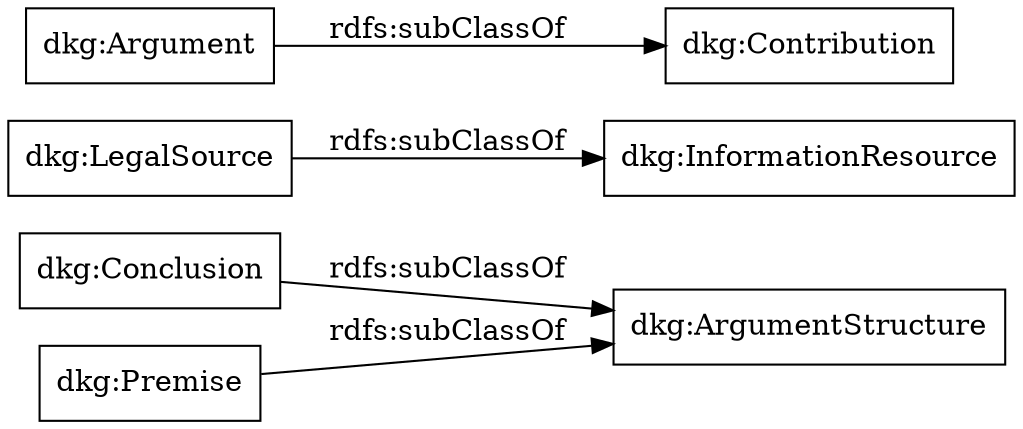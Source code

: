 digraph ar2dtool_diagram { 
rankdir=LR;
size="1000"
node [shape = rectangle, color="black"]; "dkg:Conclusion" "dkg:LegalSource" "dkg:Argument" "dkg:InformationResource" "dkg:Contribution" "dkg:ArgumentStructure" "dkg:Premise" ; /*classes style*/
	"dkg:Premise" -> "dkg:ArgumentStructure" [ label = "rdfs:subClassOf" ];
	"dkg:Argument" -> "dkg:Contribution" [ label = "rdfs:subClassOf" ];
	"dkg:LegalSource" -> "dkg:InformationResource" [ label = "rdfs:subClassOf" ];
	"dkg:Conclusion" -> "dkg:ArgumentStructure" [ label = "rdfs:subClassOf" ];

}
